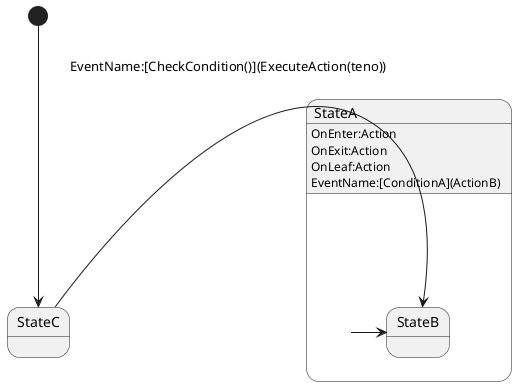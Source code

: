 @startuml
[*] --> StateC

state StateA {

StateC -> StateB : EventName:[CheckCondition()](ExecuteAction(teno))

}

StateA -> StateB
StateA : OnEnter:Action
StateA : OnExit:Action
StateA : OnLeaf:Action
StateA : EventName:[ConditionA](ActionB)

@enduml